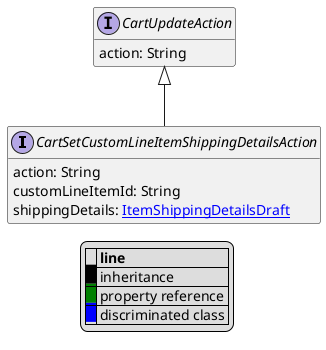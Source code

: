 @startuml

hide empty fields
hide empty methods
legend
|= |= line |
|<back:black>   </back>| inheritance |
|<back:green>   </back>| property reference |
|<back:blue>   </back>| discriminated class |
endlegend
interface CartSetCustomLineItemShippingDetailsAction [[CartSetCustomLineItemShippingDetailsAction.svg]] extends CartUpdateAction {
    action: String
    customLineItemId: String
    shippingDetails: [[ItemShippingDetailsDraft.svg ItemShippingDetailsDraft]]
}
interface CartUpdateAction [[CartUpdateAction.svg]]  {
    action: String
}





@enduml
